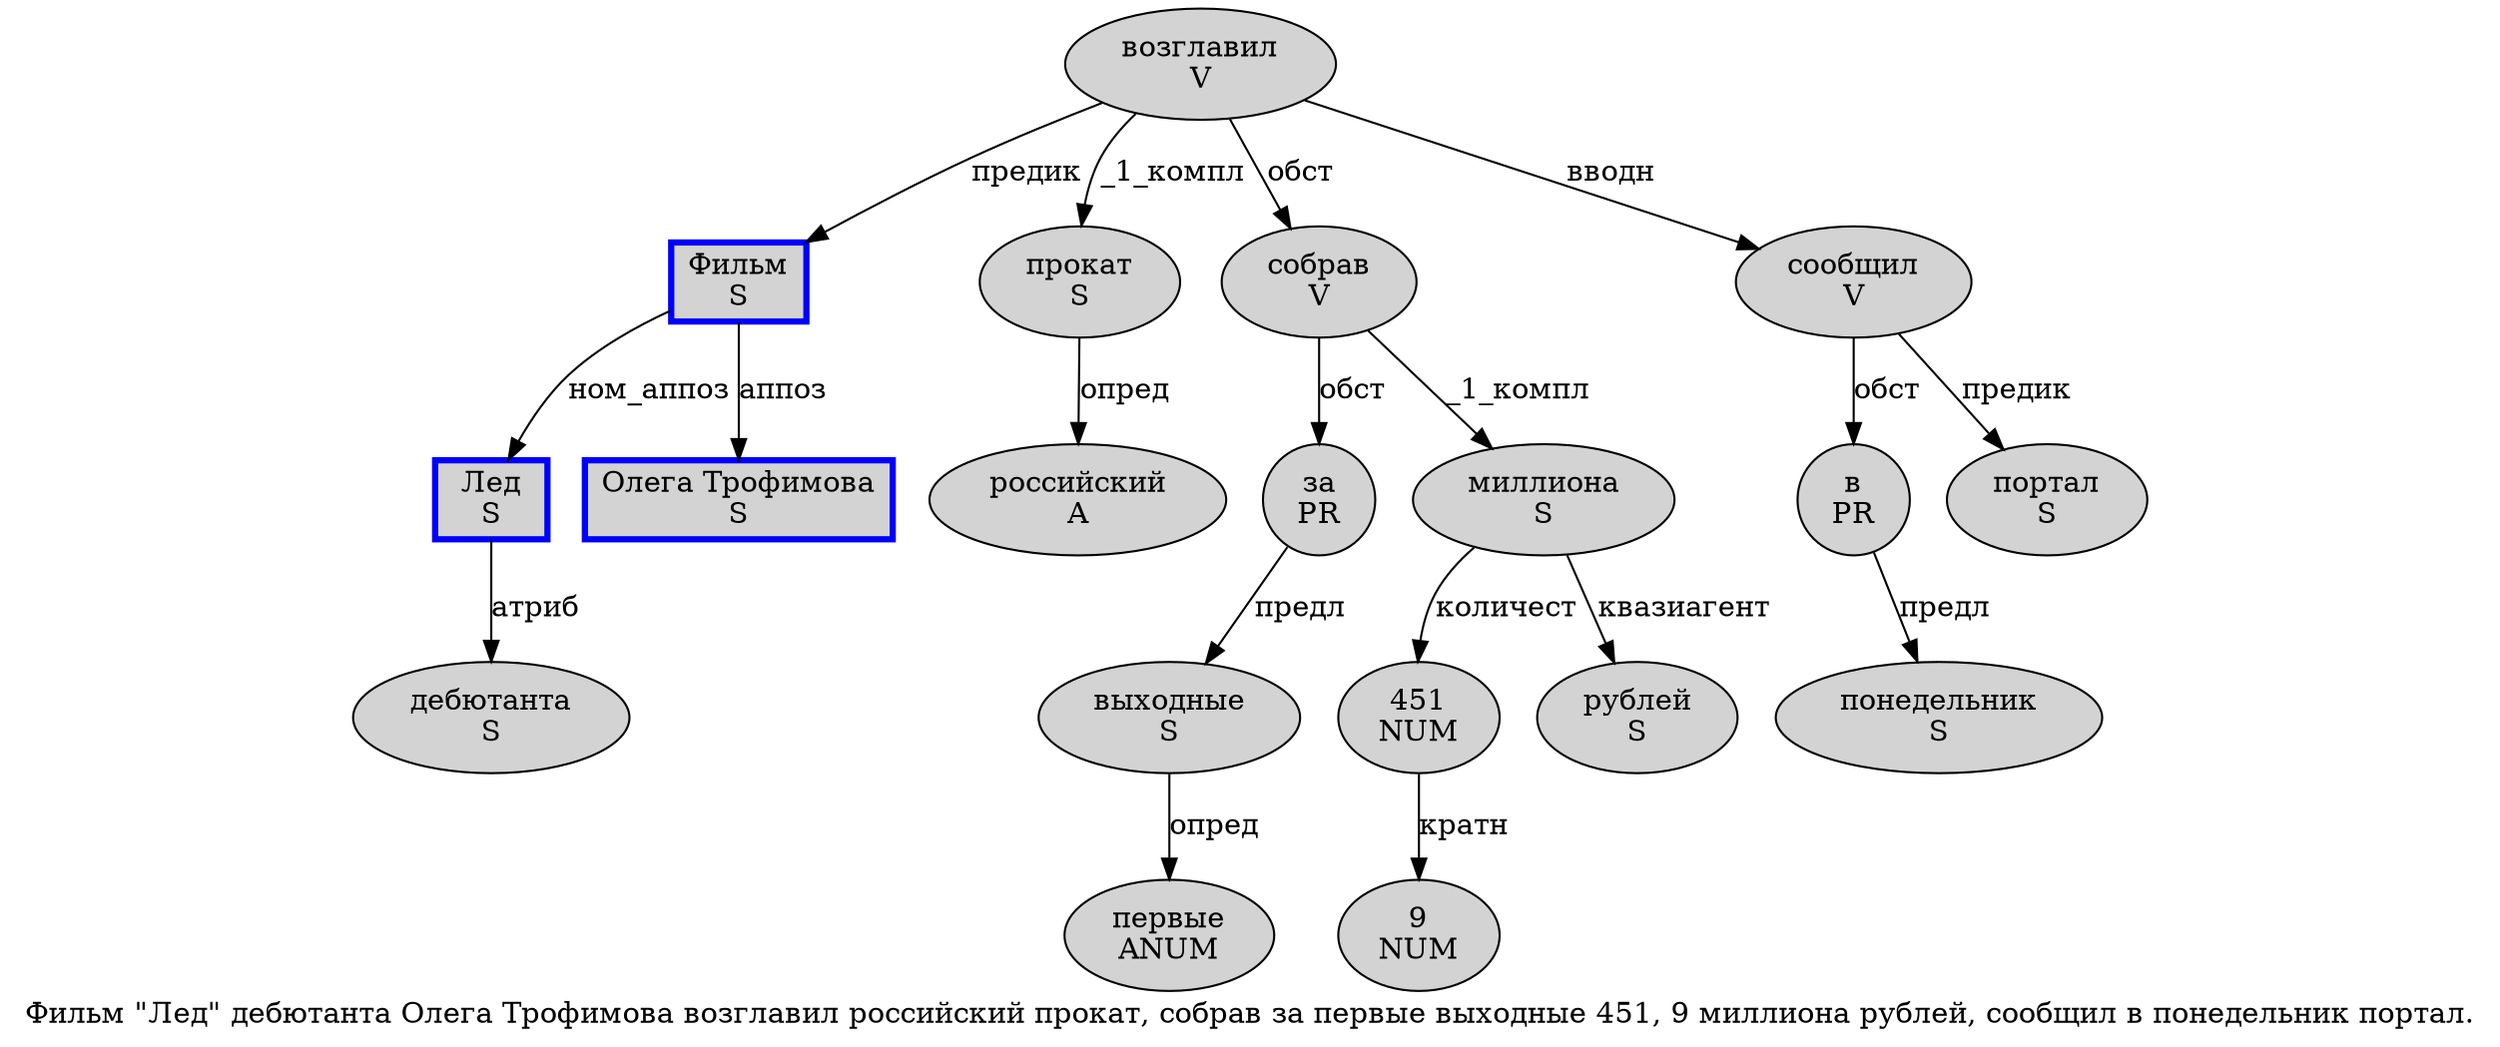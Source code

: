 digraph SENTENCE_1297 {
	graph [label="Фильм \"Лед\" дебютанта Олега Трофимова возглавил российский прокат, собрав за первые выходные 451, 9 миллиона рублей, сообщил в понедельник портал."]
	node [style=filled]
		0 [label="Фильм
S" color=blue fillcolor=lightgray penwidth=3 shape=box]
		2 [label="Лед
S" color=blue fillcolor=lightgray penwidth=3 shape=box]
		4 [label="дебютанта
S" color="" fillcolor=lightgray penwidth=1 shape=ellipse]
		5 [label="Олега Трофимова
S" color=blue fillcolor=lightgray penwidth=3 shape=box]
		6 [label="возглавил
V" color="" fillcolor=lightgray penwidth=1 shape=ellipse]
		7 [label="российский
A" color="" fillcolor=lightgray penwidth=1 shape=ellipse]
		8 [label="прокат
S" color="" fillcolor=lightgray penwidth=1 shape=ellipse]
		10 [label="собрав
V" color="" fillcolor=lightgray penwidth=1 shape=ellipse]
		11 [label="за
PR" color="" fillcolor=lightgray penwidth=1 shape=ellipse]
		12 [label="первые
ANUM" color="" fillcolor=lightgray penwidth=1 shape=ellipse]
		13 [label="выходные
S" color="" fillcolor=lightgray penwidth=1 shape=ellipse]
		14 [label="451
NUM" color="" fillcolor=lightgray penwidth=1 shape=ellipse]
		16 [label="9
NUM" color="" fillcolor=lightgray penwidth=1 shape=ellipse]
		17 [label="миллиона
S" color="" fillcolor=lightgray penwidth=1 shape=ellipse]
		18 [label="рублей
S" color="" fillcolor=lightgray penwidth=1 shape=ellipse]
		20 [label="сообщил
V" color="" fillcolor=lightgray penwidth=1 shape=ellipse]
		21 [label="в
PR" color="" fillcolor=lightgray penwidth=1 shape=ellipse]
		22 [label="понедельник
S" color="" fillcolor=lightgray penwidth=1 shape=ellipse]
		23 [label="портал
S" color="" fillcolor=lightgray penwidth=1 shape=ellipse]
			2 -> 4 [label="атриб"]
			6 -> 0 [label="предик"]
			6 -> 8 [label="_1_компл"]
			6 -> 10 [label="обст"]
			6 -> 20 [label="вводн"]
			21 -> 22 [label="предл"]
			13 -> 12 [label="опред"]
			14 -> 16 [label="кратн"]
			8 -> 7 [label="опред"]
			11 -> 13 [label="предл"]
			20 -> 21 [label="обст"]
			20 -> 23 [label="предик"]
			0 -> 2 [label="ном_аппоз"]
			0 -> 5 [label="аппоз"]
			17 -> 14 [label="количест"]
			17 -> 18 [label="квазиагент"]
			10 -> 11 [label="обст"]
			10 -> 17 [label="_1_компл"]
}